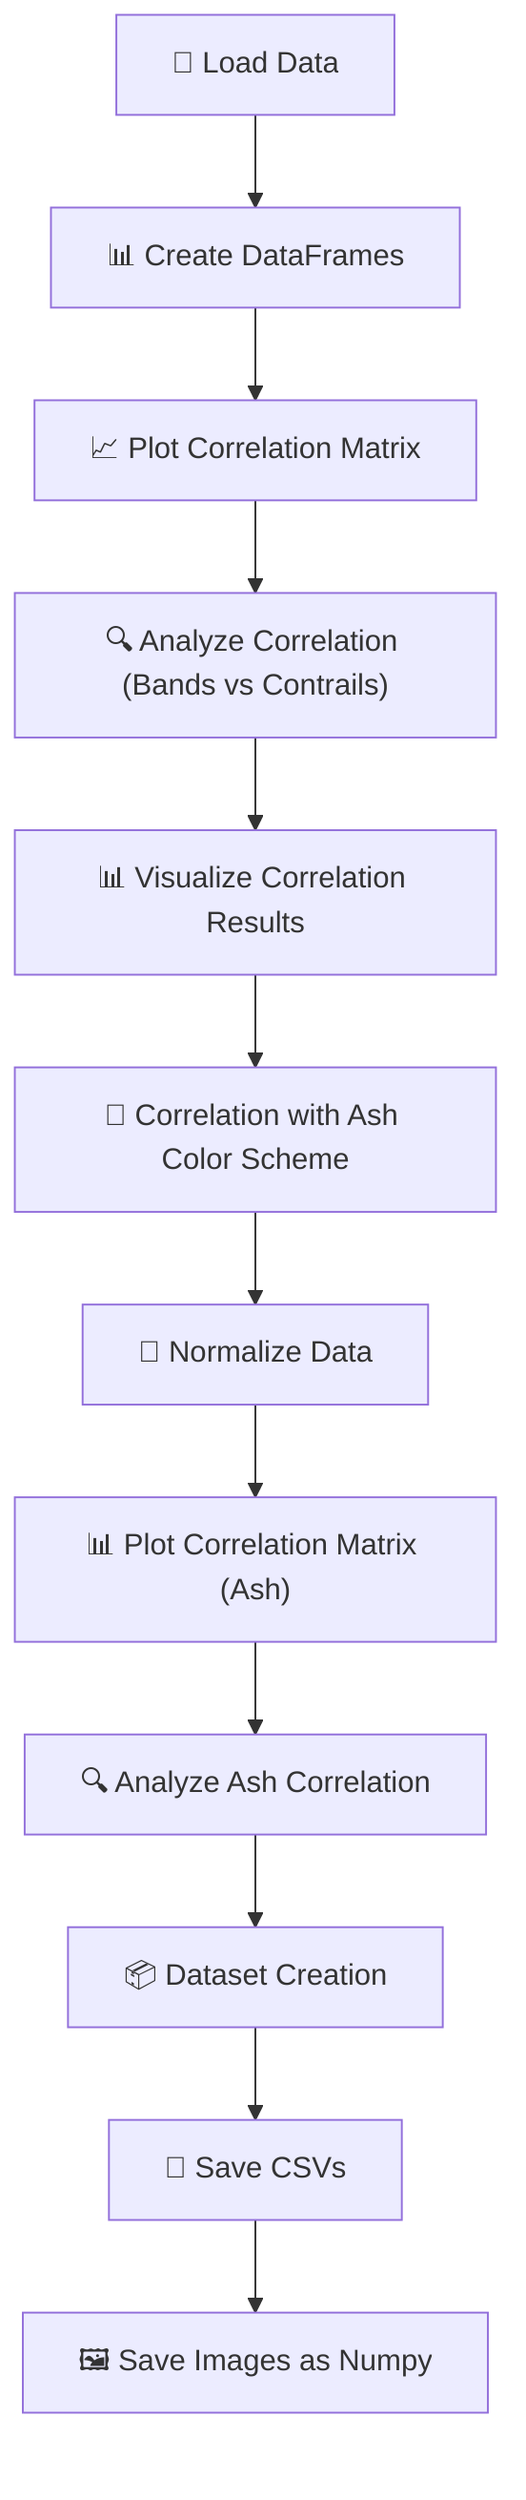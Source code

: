 graph TD;
    A["📁 Load Data"] --> B["📊 Create DataFrames"];
    B --> C["📈 Plot Correlation Matrix"];
    C --> D["🔍 Analyze Correlation (Bands vs Contrails)"];
    D --> E["📊 Visualize Correlation Results"];
    E --> F["🔗 Correlation with Ash Color Scheme"];
    F --> G["🌊 Normalize Data"];
    G --> H["📊 Plot Correlation Matrix (Ash)"];
    H --> I["🔍 Analyze Ash Correlation"];
    I --> J["📦 Dataset Creation"];
    J --> K["💾 Save CSVs"];
    K --> L["🖼️ Save Images as Numpy"];